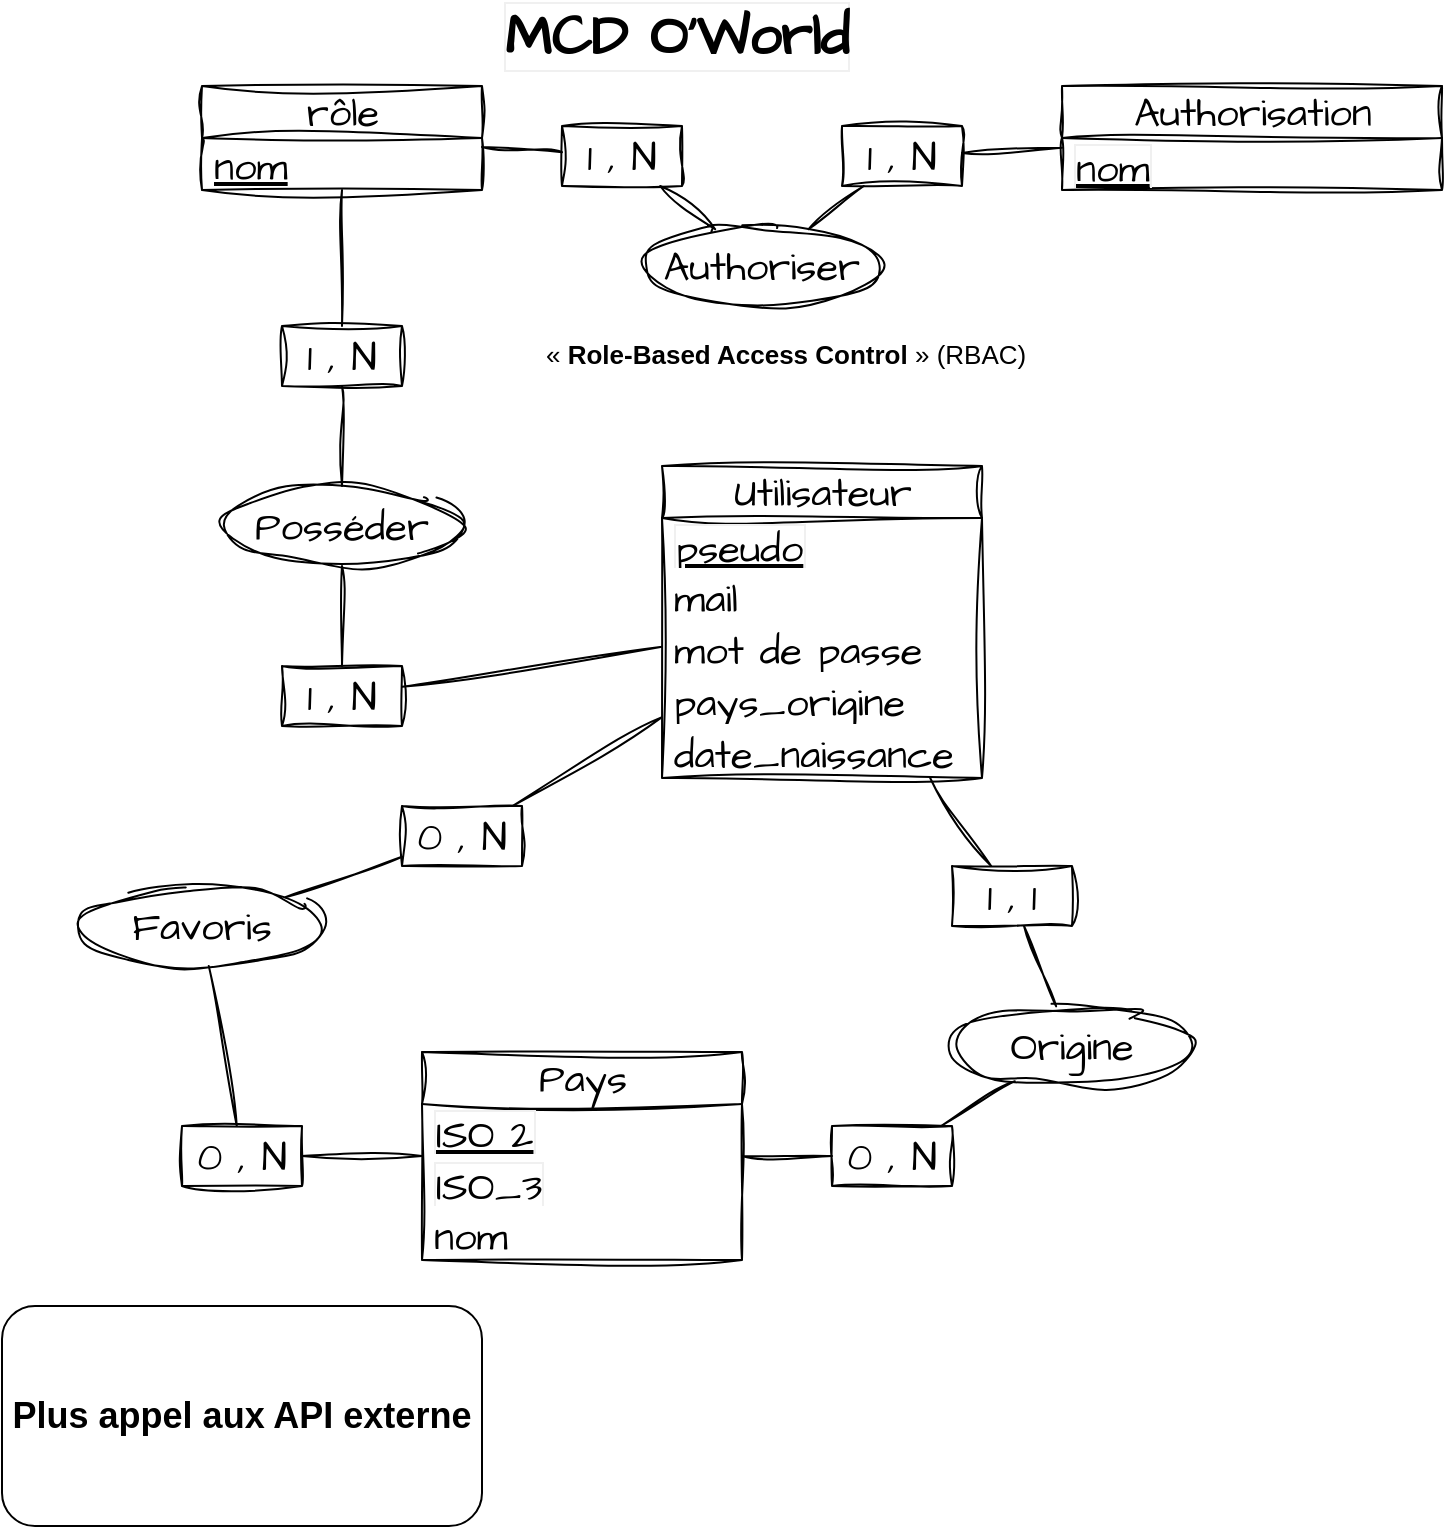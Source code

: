<mxfile>
    <diagram id="xANOIl3aR0EAdP91JXvN" name="Page-1">
        <mxGraphModel dx="730" dy="464" grid="1" gridSize="10" guides="1" tooltips="1" connect="1" arrows="1" fold="1" page="1" pageScale="1" pageWidth="1169" pageHeight="827" background="#ffffff" math="0" shadow="0">
            <root>
                <mxCell id="0"/>
                <mxCell id="1" parent="0"/>
                <mxCell id="2" value="rôle" style="swimlane;fontStyle=0;childLayout=stackLayout;horizontal=1;startSize=26;fillColor=none;horizontalStack=0;resizeParent=1;resizeParentMax=0;resizeLast=0;collapsible=1;marginBottom=0;html=1;sketch=1;hachureGap=4;jiggle=2;curveFitting=1;fontFamily=Architects Daughter;fontSource=https%3A%2F%2Ffonts.googleapis.com%2Fcss%3Ffamily%3DArchitects%2BDaughter;fontSize=20;strokeColor=#000000;fontColor=#000000;" parent="1" vertex="1">
                    <mxGeometry x="120" y="50" width="140" height="52" as="geometry"/>
                </mxCell>
                <mxCell id="3" value="nom" style="text;strokeColor=none;fillColor=none;align=left;verticalAlign=middle;spacingLeft=4;spacingRight=4;overflow=hidden;rotatable=0;points=[[0,0.5],[1,0.5]];portConstraint=eastwest;whiteSpace=wrap;html=1;sketch=1;hachureGap=4;jiggle=2;curveFitting=1;fontFamily=Architects Daughter;fontSource=https%3A%2F%2Ffonts.googleapis.com%2Fcss%3Ffamily%3DArchitects%2BDaughter;fontSize=20;fontStyle=4;fontColor=#000000;" parent="2" vertex="1">
                    <mxGeometry y="26" width="140" height="26" as="geometry"/>
                </mxCell>
                <mxCell id="6" value="Utilisateur" style="swimlane;fontStyle=0;childLayout=stackLayout;horizontal=1;startSize=26;fillColor=none;horizontalStack=0;resizeParent=1;resizeParentMax=0;resizeLast=0;collapsible=1;marginBottom=0;html=1;sketch=1;hachureGap=4;jiggle=2;curveFitting=1;fontFamily=Architects Daughter;fontSource=https%3A%2F%2Ffonts.googleapis.com%2Fcss%3Ffamily%3DArchitects%2BDaughter;fontSize=20;strokeColor=#000000;fontColor=#000000;" parent="1" vertex="1">
                    <mxGeometry x="350" y="240" width="160" height="156" as="geometry"/>
                </mxCell>
                <mxCell id="7" value="pseudo" style="text;strokeColor=none;fillColor=none;align=left;verticalAlign=middle;spacingLeft=4;spacingRight=4;overflow=hidden;rotatable=0;points=[[0,0.5],[1,0.5]];portConstraint=eastwest;whiteSpace=wrap;html=1;sketch=1;hachureGap=4;jiggle=2;curveFitting=1;fontFamily=Architects Daughter;fontSource=https%3A%2F%2Ffonts.googleapis.com%2Fcss%3Ffamily%3DArchitects%2BDaughter;fontSize=20;fontStyle=4;fontColor=#000000;labelBorderColor=#F0F0F0;" parent="6" vertex="1">
                    <mxGeometry y="26" width="160" height="26" as="geometry"/>
                </mxCell>
                <mxCell id="8" value="mail" style="text;strokeColor=none;fillColor=none;align=left;verticalAlign=middle;spacingLeft=4;spacingRight=4;overflow=hidden;rotatable=0;points=[[0,0.5],[1,0.5]];portConstraint=eastwest;whiteSpace=wrap;html=1;sketch=1;hachureGap=4;jiggle=2;curveFitting=1;fontFamily=Architects Daughter;fontSource=https%3A%2F%2Ffonts.googleapis.com%2Fcss%3Ffamily%3DArchitects%2BDaughter;fontSize=20;fontStyle=0;fontColor=#000000;" parent="6" vertex="1">
                    <mxGeometry y="52" width="160" height="26" as="geometry"/>
                </mxCell>
                <mxCell id="9" value="mot de passe" style="text;strokeColor=none;fillColor=none;align=left;verticalAlign=middle;spacingLeft=4;spacingRight=4;overflow=hidden;rotatable=0;points=[[0,0.5],[1,0.5]];portConstraint=eastwest;whiteSpace=wrap;html=1;sketch=1;hachureGap=4;jiggle=2;curveFitting=1;fontFamily=Architects Daughter;fontSource=https%3A%2F%2Ffonts.googleapis.com%2Fcss%3Ffamily%3DArchitects%2BDaughter;fontSize=20;fontStyle=0;fontColor=#000000;" parent="6" vertex="1">
                    <mxGeometry y="78" width="160" height="26" as="geometry"/>
                </mxCell>
                <mxCell id="128" value="pays_origine" style="text;strokeColor=none;fillColor=none;align=left;verticalAlign=middle;spacingLeft=4;spacingRight=4;overflow=hidden;rotatable=0;points=[[0,0.5],[1,0.5]];portConstraint=eastwest;whiteSpace=wrap;html=1;sketch=1;hachureGap=4;jiggle=2;curveFitting=1;fontFamily=Architects Daughter;fontSource=https%3A%2F%2Ffonts.googleapis.com%2Fcss%3Ffamily%3DArchitects%2BDaughter;fontSize=20;fontStyle=0;fontColor=#000000;" parent="6" vertex="1">
                    <mxGeometry y="104" width="160" height="26" as="geometry"/>
                </mxCell>
                <mxCell id="139" value="date_naissance" style="text;strokeColor=none;fillColor=none;align=left;verticalAlign=middle;spacingLeft=4;spacingRight=4;overflow=hidden;rotatable=0;points=[[0,0.5],[1,0.5]];portConstraint=eastwest;whiteSpace=wrap;html=1;sketch=1;hachureGap=4;jiggle=2;curveFitting=1;fontFamily=Architects Daughter;fontSource=https%3A%2F%2Ffonts.googleapis.com%2Fcss%3Ffamily%3DArchitects%2BDaughter;fontSize=20;fontStyle=0;fontColor=#000000;" parent="6" vertex="1">
                    <mxGeometry y="130" width="160" height="26" as="geometry"/>
                </mxCell>
                <mxCell id="11" value="" style="endArrow=none;html=1;sketch=1;hachureGap=4;jiggle=2;curveFitting=1;fontFamily=Architects Daughter;fontSource=https%3A%2F%2Ffonts.googleapis.com%2Fcss%3Ffamily%3DArchitects%2BDaughter;fontSize=16;startArrow=none;strokeColor=#000000;fontColor=#000000;" parent="1" source="65" target="6" edge="1">
                    <mxGeometry width="50" height="50" relative="1" as="geometry">
                        <mxPoint x="490" y="270" as="sourcePoint"/>
                        <mxPoint x="540" y="220" as="targetPoint"/>
                    </mxGeometry>
                </mxCell>
                <mxCell id="13" value="" style="endArrow=none;html=1;sketch=1;hachureGap=4;jiggle=2;curveFitting=1;fontFamily=Architects Daughter;fontSource=https%3A%2F%2Ffonts.googleapis.com%2Fcss%3Ffamily%3DArchitects%2BDaughter;fontSize=16;startArrow=none;strokeColor=#000000;fontColor=#000000;" parent="1" source="63" edge="1">
                    <mxGeometry width="50" height="50" relative="1" as="geometry">
                        <mxPoint x="180" y="72.276" as="sourcePoint"/>
                        <mxPoint x="190" y="250" as="targetPoint"/>
                    </mxGeometry>
                </mxCell>
                <mxCell id="64" value="" style="endArrow=none;html=1;sketch=1;hachureGap=4;jiggle=2;curveFitting=1;fontFamily=Architects Daughter;fontSource=https%3A%2F%2Ffonts.googleapis.com%2Fcss%3Ffamily%3DArchitects%2BDaughter;fontSize=16;strokeColor=#000000;fontColor=#000000;" parent="1" source="2" target="63" edge="1">
                    <mxGeometry width="50" height="50" relative="1" as="geometry">
                        <mxPoint x="480" y="85" as="sourcePoint"/>
                        <mxPoint x="400" y="85" as="targetPoint"/>
                    </mxGeometry>
                </mxCell>
                <mxCell id="63" value="1 , N" style="text;html=1;strokeColor=#000000;fillColor=none;align=center;verticalAlign=middle;whiteSpace=wrap;rounded=0;sketch=1;hachureGap=4;jiggle=2;curveFitting=1;fontFamily=Architects Daughter;fontSource=https%3A%2F%2Ffonts.googleapis.com%2Fcss%3Ffamily%3DArchitects%2BDaughter;fontSize=20;fontColor=#000000;" parent="1" vertex="1">
                    <mxGeometry x="160" y="170" width="60" height="30" as="geometry"/>
                </mxCell>
                <mxCell id="66" value="" style="endArrow=none;html=1;sketch=1;hachureGap=4;jiggle=2;curveFitting=1;fontFamily=Architects Daughter;fontSource=https%3A%2F%2Ffonts.googleapis.com%2Fcss%3Ffamily%3DArchitects%2BDaughter;fontSize=16;startArrow=none;strokeColor=#000000;fontColor=#000000;" parent="1" source="114" target="65" edge="1">
                    <mxGeometry width="50" height="50" relative="1" as="geometry">
                        <mxPoint x="190" y="280" as="sourcePoint"/>
                        <mxPoint x="200" y="89.455" as="targetPoint"/>
                    </mxGeometry>
                </mxCell>
                <mxCell id="65" value="1 , N" style="text;html=1;strokeColor=#000000;fillColor=none;align=center;verticalAlign=middle;whiteSpace=wrap;rounded=0;sketch=1;hachureGap=4;jiggle=2;curveFitting=1;fontFamily=Architects Daughter;fontSource=https%3A%2F%2Ffonts.googleapis.com%2Fcss%3Ffamily%3DArchitects%2BDaughter;fontSize=20;fontColor=#000000;" parent="1" vertex="1">
                    <mxGeometry x="160" y="340" width="60" height="30" as="geometry"/>
                </mxCell>
                <mxCell id="93" value="MCD O'World" style="text;html=1;strokeColor=none;fillColor=none;align=center;verticalAlign=middle;whiteSpace=wrap;rounded=0;labelBorderColor=#F0F0F0;sketch=1;hachureGap=4;jiggle=2;curveFitting=1;fontFamily=Architects Daughter;fontSource=https%3A%2F%2Ffonts.googleapis.com%2Fcss%3Ffamily%3DArchitects%2BDaughter;fontSize=28;fontColor=#000000;fontStyle=1" parent="1" vertex="1">
                    <mxGeometry x="200" y="10" width="315" height="30" as="geometry"/>
                </mxCell>
                <mxCell id="96" value="Authorisation" style="swimlane;fontStyle=0;childLayout=stackLayout;horizontal=1;startSize=26;fillColor=none;horizontalStack=0;resizeParent=1;resizeParentMax=0;resizeLast=0;collapsible=1;marginBottom=0;html=1;sketch=1;hachureGap=4;jiggle=2;curveFitting=1;fontFamily=Architects Daughter;fontSource=https%3A%2F%2Ffonts.googleapis.com%2Fcss%3Ffamily%3DArchitects%2BDaughter;fontSize=20;strokeColor=#000000;fontColor=#000000;" parent="1" vertex="1">
                    <mxGeometry x="550" y="50" width="190" height="52" as="geometry"/>
                </mxCell>
                <mxCell id="112" value="&lt;u&gt;nom&lt;/u&gt;" style="text;strokeColor=none;fillColor=none;align=left;verticalAlign=middle;spacingLeft=4;spacingRight=4;overflow=hidden;rotatable=0;points=[[0,0.5],[1,0.5]];portConstraint=eastwest;whiteSpace=wrap;html=1;sketch=1;hachureGap=4;jiggle=2;curveFitting=1;fontFamily=Architects Daughter;fontSource=https%3A%2F%2Ffonts.googleapis.com%2Fcss%3Ffamily%3DArchitects%2BDaughter;fontSize=20;fontStyle=0;fontColor=#000000;labelBorderColor=#F0F0F0;" parent="96" vertex="1">
                    <mxGeometry y="26" width="190" height="26" as="geometry"/>
                </mxCell>
                <mxCell id="103" value="" style="endArrow=none;html=1;sketch=1;hachureGap=4;jiggle=2;curveFitting=1;fontFamily=Architects Daughter;fontSource=https%3A%2F%2Ffonts.googleapis.com%2Fcss%3Ffamily%3DArchitects%2BDaughter;fontSize=16;startArrow=none;strokeColor=#000000;fontColor=#000000;" parent="1" source="105" target="116" edge="1">
                    <mxGeometry width="50" height="50" relative="1" as="geometry">
                        <mxPoint x="380" y="-27.724" as="sourcePoint"/>
                        <mxPoint x="389.31" y="128" as="targetPoint"/>
                    </mxGeometry>
                </mxCell>
                <mxCell id="105" value="1 , N" style="text;html=1;strokeColor=#000000;fillColor=none;align=center;verticalAlign=middle;whiteSpace=wrap;rounded=0;sketch=1;hachureGap=4;jiggle=2;curveFitting=1;fontFamily=Architects Daughter;fontSource=https%3A%2F%2Ffonts.googleapis.com%2Fcss%3Ffamily%3DArchitects%2BDaughter;fontSize=20;fontColor=#000000;" parent="1" vertex="1">
                    <mxGeometry x="300" y="70" width="60" height="30" as="geometry"/>
                </mxCell>
                <mxCell id="106" value="" style="endArrow=none;html=1;sketch=1;hachureGap=4;jiggle=2;curveFitting=1;fontFamily=Architects Daughter;fontSource=https%3A%2F%2Ffonts.googleapis.com%2Fcss%3Ffamily%3DArchitects%2BDaughter;fontSize=16;startArrow=none;strokeColor=#000000;fontColor=#000000;" parent="1" source="116" target="107" edge="1">
                    <mxGeometry width="50" height="50" relative="1" as="geometry">
                        <mxPoint x="425.517" y="128" as="sourcePoint"/>
                        <mxPoint x="400" y="-10.545" as="targetPoint"/>
                    </mxGeometry>
                </mxCell>
                <mxCell id="107" value="1 , N" style="text;html=1;strokeColor=#000000;fillColor=none;align=center;verticalAlign=middle;whiteSpace=wrap;rounded=0;sketch=1;hachureGap=4;jiggle=2;curveFitting=1;fontFamily=Architects Daughter;fontSource=https%3A%2F%2Ffonts.googleapis.com%2Fcss%3Ffamily%3DArchitects%2BDaughter;fontSize=20;fontColor=#000000;" parent="1" vertex="1">
                    <mxGeometry x="440" y="70" width="60" height="30" as="geometry"/>
                </mxCell>
                <mxCell id="108" value="" style="endArrow=none;html=1;sketch=1;hachureGap=4;jiggle=2;curveFitting=1;fontFamily=Architects Daughter;fontSource=https%3A%2F%2Ffonts.googleapis.com%2Fcss%3Ffamily%3DArchitects%2BDaughter;fontSize=16;startArrow=none;strokeColor=#000000;fontColor=#000000;" parent="1" source="2" target="105" edge="1">
                    <mxGeometry width="50" height="50" relative="1" as="geometry">
                        <mxPoint x="221.38" y="60" as="sourcePoint"/>
                        <mxPoint x="260.0" y="88" as="targetPoint"/>
                    </mxGeometry>
                </mxCell>
                <mxCell id="109" value="" style="endArrow=none;html=1;sketch=1;hachureGap=4;jiggle=2;curveFitting=1;fontFamily=Architects Daughter;fontSource=https%3A%2F%2Ffonts.googleapis.com%2Fcss%3Ffamily%3DArchitects%2BDaughter;fontSize=16;startArrow=none;strokeColor=#000000;fontColor=#000000;" parent="1" source="96" target="107" edge="1">
                    <mxGeometry width="50" height="50" relative="1" as="geometry">
                        <mxPoint x="370.69" y="120" as="sourcePoint"/>
                        <mxPoint x="409.31" y="148" as="targetPoint"/>
                    </mxGeometry>
                </mxCell>
                <mxCell id="114" value="&lt;span style=&quot;color: rgb(0, 0, 0); font-family: &amp;quot;Architects Daughter&amp;quot;; font-size: 20px;&quot;&gt;Posséder&lt;/span&gt;" style="ellipse;whiteSpace=wrap;html=1;fillColor=none;strokeColor=#000000;sketch=1;curveFitting=1;jiggle=2;" parent="1" vertex="1">
                    <mxGeometry x="130" y="250" width="120" height="40" as="geometry"/>
                </mxCell>
                <mxCell id="116" value="&lt;span style=&quot;color: rgb(0, 0, 0); font-family: &amp;quot;Architects Daughter&amp;quot;; font-size: 20px;&quot;&gt;Authoriser&lt;/span&gt;" style="ellipse;whiteSpace=wrap;html=1;fillColor=none;strokeColor=#000000;sketch=1;curveFitting=1;jiggle=2;" parent="1" vertex="1">
                    <mxGeometry x="340" y="120" width="120" height="40" as="geometry"/>
                </mxCell>
                <mxCell id="117" value="«&amp;nbsp;&lt;b style=&quot;font-size: 13px;&quot;&gt;Role-Based Access Control&lt;/b&gt;&amp;nbsp;» (RBAC)" style="text;whiteSpace=wrap;html=1;fontColor=#000000;fontSize=13;" parent="1" vertex="1">
                    <mxGeometry x="290" y="170" width="260" height="40" as="geometry"/>
                </mxCell>
                <mxCell id="118" value="Pays" style="swimlane;fontStyle=0;childLayout=stackLayout;horizontal=1;startSize=26;fillColor=none;horizontalStack=0;resizeParent=1;resizeParentMax=0;resizeLast=0;collapsible=1;marginBottom=0;html=1;sketch=1;hachureGap=4;jiggle=2;curveFitting=1;fontFamily=Architects Daughter;fontSource=https%3A%2F%2Ffonts.googleapis.com%2Fcss%3Ffamily%3DArchitects%2BDaughter;fontSize=20;strokeColor=#000000;fontColor=#000000;" parent="1" vertex="1">
                    <mxGeometry x="230" y="533" width="160" height="104" as="geometry"/>
                </mxCell>
                <mxCell id="119" value="ISO 2" style="text;strokeColor=none;fillColor=none;align=left;verticalAlign=middle;spacingLeft=4;spacingRight=4;overflow=hidden;rotatable=0;points=[[0,0.5],[1,0.5]];portConstraint=eastwest;whiteSpace=wrap;html=1;sketch=1;hachureGap=4;jiggle=2;curveFitting=1;fontFamily=Architects Daughter;fontSource=https%3A%2F%2Ffonts.googleapis.com%2Fcss%3Ffamily%3DArchitects%2BDaughter;fontSize=20;fontStyle=4;fontColor=#000000;labelBorderColor=#F0F0F0;" parent="118" vertex="1">
                    <mxGeometry y="26" width="160" height="26" as="geometry"/>
                </mxCell>
                <mxCell id="155" value="ISO_3" style="text;strokeColor=none;fillColor=none;align=left;verticalAlign=middle;spacingLeft=4;spacingRight=4;overflow=hidden;rotatable=0;points=[[0,0.5],[1,0.5]];portConstraint=eastwest;whiteSpace=wrap;html=1;sketch=1;hachureGap=4;jiggle=2;curveFitting=1;fontFamily=Architects Daughter;fontSource=https%3A%2F%2Ffonts.googleapis.com%2Fcss%3Ffamily%3DArchitects%2BDaughter;fontSize=20;fontStyle=0;fontColor=#000000;labelBorderColor=#F0F0F0;" parent="118" vertex="1">
                    <mxGeometry y="52" width="160" height="26" as="geometry"/>
                </mxCell>
                <mxCell id="120" value="nom" style="text;strokeColor=none;fillColor=none;align=left;verticalAlign=middle;spacingLeft=4;spacingRight=4;overflow=hidden;rotatable=0;points=[[0,0.5],[1,0.5]];portConstraint=eastwest;whiteSpace=wrap;html=1;sketch=1;hachureGap=4;jiggle=2;curveFitting=1;fontFamily=Architects Daughter;fontSource=https%3A%2F%2Ffonts.googleapis.com%2Fcss%3Ffamily%3DArchitects%2BDaughter;fontSize=20;fontStyle=0;fontColor=#000000;" parent="118" vertex="1">
                    <mxGeometry y="78" width="160" height="26" as="geometry"/>
                </mxCell>
                <mxCell id="123" value="&lt;span style=&quot;color: rgb(0, 0, 0); font-family: &amp;quot;Architects Daughter&amp;quot;; font-size: 20px;&quot;&gt;Favoris&lt;/span&gt;" style="ellipse;whiteSpace=wrap;html=1;fillColor=none;strokeColor=#000000;sketch=1;curveFitting=1;jiggle=2;" parent="1" vertex="1">
                    <mxGeometry x="60" y="450" width="120" height="40" as="geometry"/>
                </mxCell>
                <mxCell id="129" value="" style="endArrow=none;html=1;sketch=1;hachureGap=4;jiggle=2;curveFitting=1;fontFamily=Architects Daughter;fontSource=https%3A%2F%2Ffonts.googleapis.com%2Fcss%3Ffamily%3DArchitects%2BDaughter;fontSize=16;startArrow=none;strokeColor=#000000;fontColor=#000000;" parent="1" source="142" target="118" edge="1">
                    <mxGeometry width="50" height="50" relative="1" as="geometry">
                        <mxPoint x="515" y="362.394" as="sourcePoint"/>
                        <mxPoint x="635" y="367.612" as="targetPoint"/>
                    </mxGeometry>
                </mxCell>
                <mxCell id="130" value="" style="endArrow=none;html=1;sketch=1;hachureGap=4;jiggle=2;curveFitting=1;fontFamily=Architects Daughter;fontSource=https%3A%2F%2Ffonts.googleapis.com%2Fcss%3Ffamily%3DArchitects%2BDaughter;fontSize=16;startArrow=none;strokeColor=#000000;fontColor=#000000;" parent="1" source="140" target="122" edge="1">
                    <mxGeometry width="50" height="50" relative="1" as="geometry">
                        <mxPoint x="465" y="601.343" as="sourcePoint"/>
                        <mxPoint x="655" y="554.657" as="targetPoint"/>
                    </mxGeometry>
                </mxCell>
                <mxCell id="135" value="" style="endArrow=none;html=1;sketch=1;hachureGap=4;jiggle=2;curveFitting=1;fontFamily=Architects Daughter;fontSource=https%3A%2F%2Ffonts.googleapis.com%2Fcss%3Ffamily%3DArchitects%2BDaughter;fontSize=16;startArrow=none;strokeColor=#000000;fontColor=#000000;" parent="1" source="148" target="123" edge="1">
                    <mxGeometry width="50" height="50" relative="1" as="geometry">
                        <mxPoint x="510" y="324.6" as="sourcePoint"/>
                        <mxPoint x="601.94" y="266.678" as="targetPoint"/>
                    </mxGeometry>
                </mxCell>
                <mxCell id="138" value="" style="endArrow=none;html=1;sketch=1;hachureGap=4;jiggle=2;curveFitting=1;fontFamily=Architects Daughter;fontSource=https%3A%2F%2Ffonts.googleapis.com%2Fcss%3Ffamily%3DArchitects%2BDaughter;fontSize=16;startArrow=none;strokeColor=#000000;fontColor=#000000;" parent="1" source="146" target="118" edge="1">
                    <mxGeometry width="50" height="50" relative="1" as="geometry">
                        <mxPoint x="530" y="344.6" as="sourcePoint"/>
                        <mxPoint x="621.94" y="286.678" as="targetPoint"/>
                    </mxGeometry>
                </mxCell>
                <mxCell id="141" value="" style="endArrow=none;html=1;sketch=1;hachureGap=4;jiggle=2;curveFitting=1;fontFamily=Architects Daughter;fontSource=https%3A%2F%2Ffonts.googleapis.com%2Fcss%3Ffamily%3DArchitects%2BDaughter;fontSize=16;startArrow=none;strokeColor=#000000;fontColor=#000000;" parent="1" source="6" target="140" edge="1">
                    <mxGeometry width="50" height="50" relative="1" as="geometry">
                        <mxPoint x="500" y="315.333" as="sourcePoint"/>
                        <mxPoint x="636.507" y="208.403" as="targetPoint"/>
                    </mxGeometry>
                </mxCell>
                <mxCell id="143" value="" style="endArrow=none;html=1;sketch=1;hachureGap=4;jiggle=2;curveFitting=1;fontFamily=Architects Daughter;fontSource=https%3A%2F%2Ffonts.googleapis.com%2Fcss%3Ffamily%3DArchitects%2BDaughter;fontSize=16;startArrow=none;strokeColor=#000000;fontColor=#000000;" parent="1" source="122" target="142" edge="1">
                    <mxGeometry width="50" height="50" relative="1" as="geometry">
                        <mxPoint x="680.431" y="438.345" as="sourcePoint"/>
                        <mxPoint x="835" y="416.31" as="targetPoint"/>
                    </mxGeometry>
                </mxCell>
                <mxCell id="142" value="0 , N" style="text;html=1;strokeColor=#000000;fillColor=none;align=center;verticalAlign=middle;whiteSpace=wrap;rounded=0;sketch=1;hachureGap=4;jiggle=2;curveFitting=1;fontFamily=Architects Daughter;fontSource=https%3A%2F%2Ffonts.googleapis.com%2Fcss%3Ffamily%3DArchitects%2BDaughter;fontSize=20;fontColor=#000000;" parent="1" vertex="1">
                    <mxGeometry x="435" y="570" width="60" height="30" as="geometry"/>
                </mxCell>
                <mxCell id="150" value="" style="endArrow=none;html=1;sketch=1;hachureGap=4;jiggle=2;curveFitting=1;fontFamily=Architects Daughter;fontSource=https%3A%2F%2Ffonts.googleapis.com%2Fcss%3Ffamily%3DArchitects%2BDaughter;fontSize=16;startArrow=none;strokeColor=#000000;fontColor=#000000;" parent="1" source="6" target="148" edge="1">
                    <mxGeometry width="50" height="50" relative="1" as="geometry">
                        <mxPoint x="500" y="359.091" as="sourcePoint"/>
                        <mxPoint x="701.056" y="311.569" as="targetPoint"/>
                    </mxGeometry>
                </mxCell>
                <mxCell id="148" value="0 , N" style="text;html=1;strokeColor=#000000;fillColor=none;align=center;verticalAlign=middle;whiteSpace=wrap;rounded=0;sketch=1;hachureGap=4;jiggle=2;curveFitting=1;fontFamily=Architects Daughter;fontSource=https%3A%2F%2Ffonts.googleapis.com%2Fcss%3Ffamily%3DArchitects%2BDaughter;fontSize=20;fontColor=#000000;" parent="1" vertex="1">
                    <mxGeometry x="220" y="410" width="60" height="30" as="geometry"/>
                </mxCell>
                <mxCell id="153" value="" style="endArrow=none;html=1;sketch=1;hachureGap=4;jiggle=2;curveFitting=1;fontFamily=Architects Daughter;fontSource=https%3A%2F%2Ffonts.googleapis.com%2Fcss%3Ffamily%3DArchitects%2BDaughter;fontSize=16;startArrow=none;strokeColor=#000000;fontColor=#000000;" parent="1" source="123" target="146" edge="1">
                    <mxGeometry width="50" height="50" relative="1" as="geometry">
                        <mxPoint x="774.186" y="281.697" as="sourcePoint"/>
                        <mxPoint x="898.344" y="188" as="targetPoint"/>
                    </mxGeometry>
                </mxCell>
                <mxCell id="146" value="0 , N" style="text;html=1;strokeColor=#000000;fillColor=none;align=center;verticalAlign=middle;whiteSpace=wrap;rounded=0;sketch=1;hachureGap=4;jiggle=2;curveFitting=1;fontFamily=Architects Daughter;fontSource=https%3A%2F%2Ffonts.googleapis.com%2Fcss%3Ffamily%3DArchitects%2BDaughter;fontSize=20;fontColor=#000000;" parent="1" vertex="1">
                    <mxGeometry x="110" y="570" width="60" height="30" as="geometry"/>
                </mxCell>
                <mxCell id="154" value="&lt;font style=&quot;font-size: 18px;&quot; color=&quot;#000000&quot;&gt;&lt;b&gt;Plus appel aux API externe&lt;/b&gt;&lt;/font&gt;" style="rounded=1;whiteSpace=wrap;html=1;labelBackgroundColor=#FFFFFF;fillColor=none;strokeColor=#000000;" parent="1" vertex="1">
                    <mxGeometry x="20" y="660" width="240" height="110" as="geometry"/>
                </mxCell>
                <mxCell id="122" value="&lt;span style=&quot;color: rgb(0, 0, 0); font-family: &amp;quot;Architects Daughter&amp;quot;; font-size: 20px;&quot;&gt;Origine&lt;/span&gt;" style="ellipse;whiteSpace=wrap;html=1;fillColor=none;strokeColor=#000000;sketch=1;curveFitting=1;jiggle=2;" parent="1" vertex="1">
                    <mxGeometry x="495" y="510" width="120" height="40" as="geometry"/>
                </mxCell>
                <mxCell id="140" value="1 , 1" style="text;html=1;strokeColor=#000000;fillColor=none;align=center;verticalAlign=middle;whiteSpace=wrap;rounded=0;sketch=1;hachureGap=4;jiggle=2;curveFitting=1;fontFamily=Architects Daughter;fontSource=https%3A%2F%2Ffonts.googleapis.com%2Fcss%3Ffamily%3DArchitects%2BDaughter;fontSize=20;fontColor=#000000;" parent="1" vertex="1">
                    <mxGeometry x="495" y="440" width="60" height="30" as="geometry"/>
                </mxCell>
            </root>
        </mxGraphModel>
    </diagram>
</mxfile>